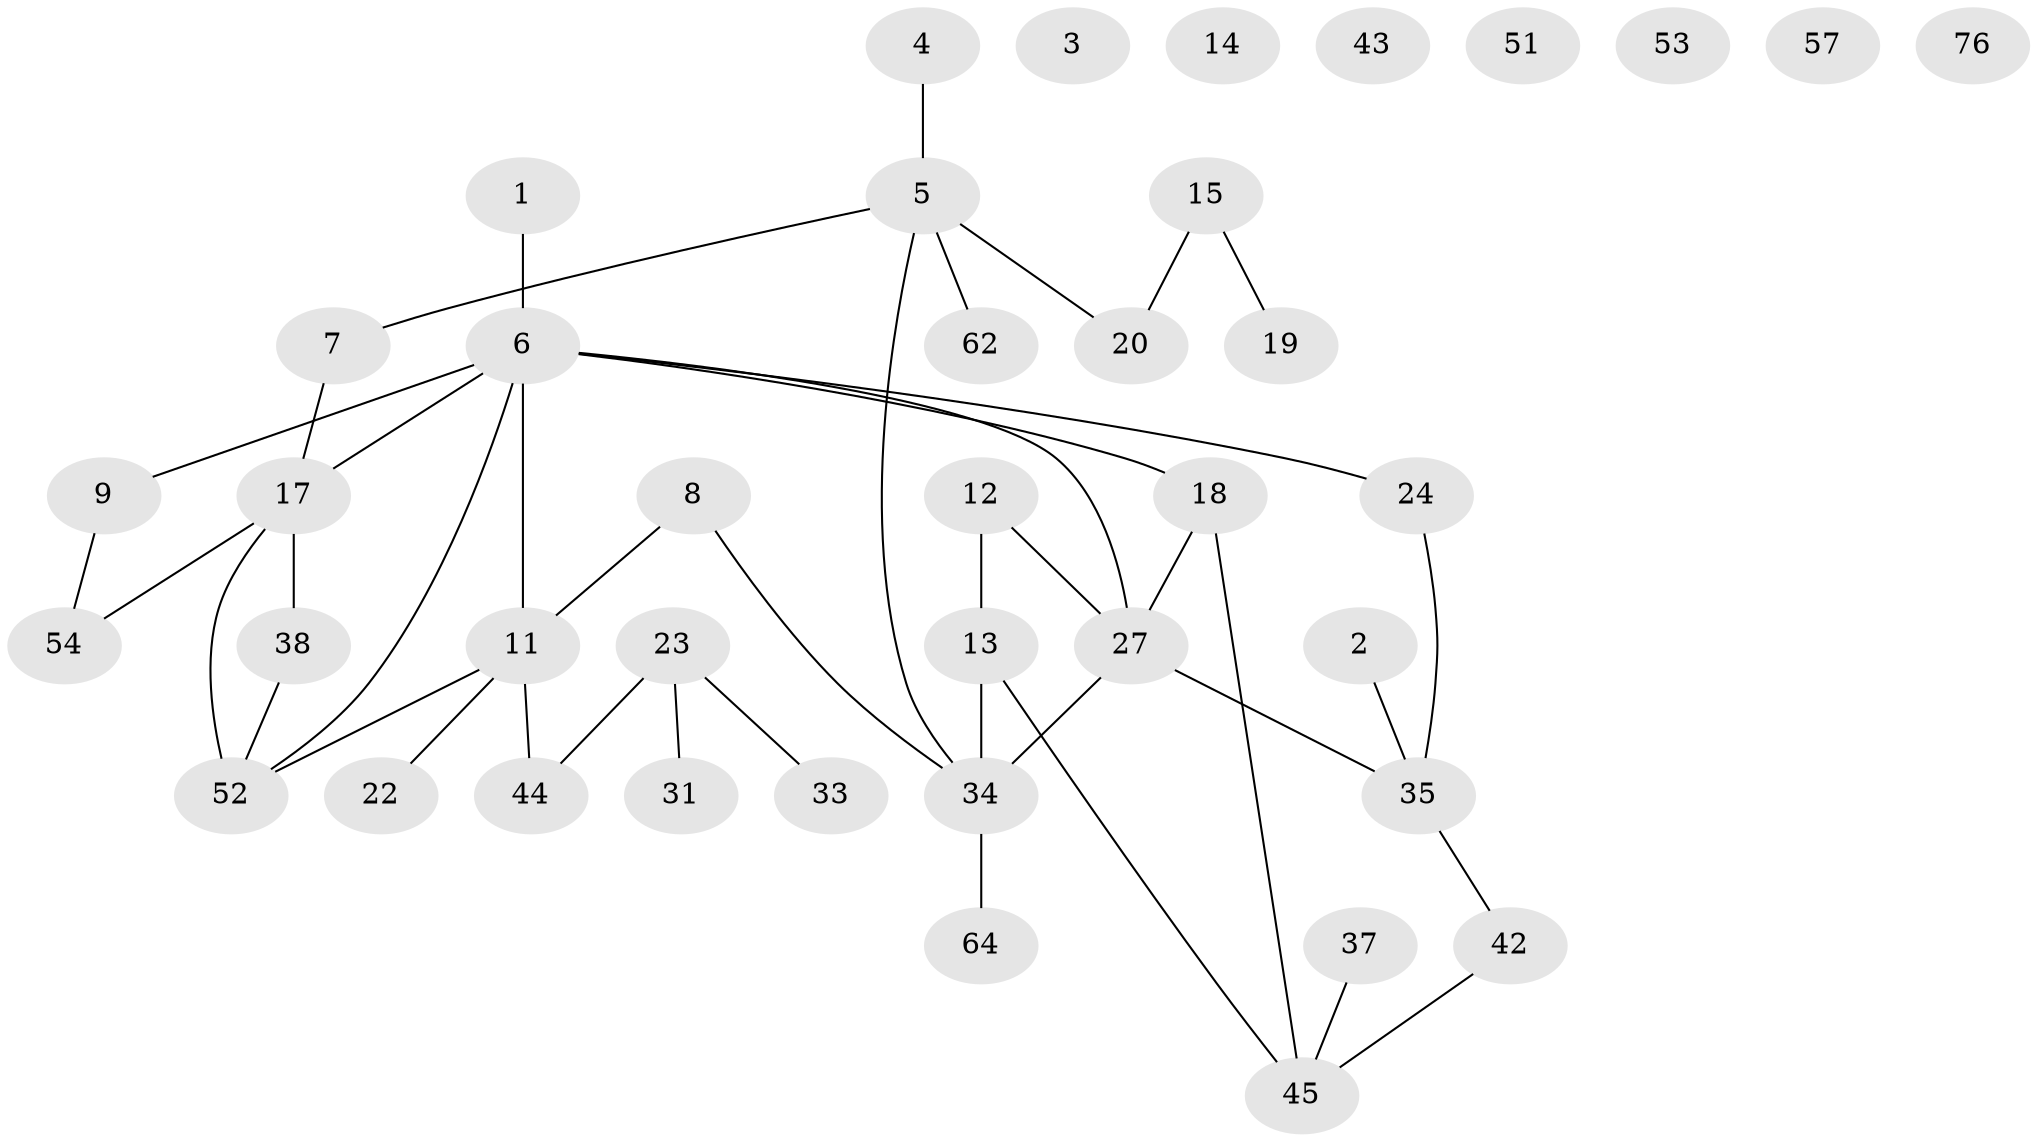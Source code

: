 // original degree distribution, {1: 0.27631578947368424, 0: 0.09210526315789473, 3: 0.25, 2: 0.2631578947368421, 4: 0.05263157894736842, 6: 0.013157894736842105, 5: 0.05263157894736842}
// Generated by graph-tools (version 1.1) at 2025/16/03/04/25 18:16:29]
// undirected, 40 vertices, 43 edges
graph export_dot {
graph [start="1"]
  node [color=gray90,style=filled];
  1;
  2;
  3;
  4 [super="+21"];
  5 [super="+10+39"];
  6 [super="+30"];
  7;
  8 [super="+16"];
  9 [super="+60"];
  11 [super="+25+41"];
  12 [super="+32"];
  13 [super="+29"];
  14;
  15 [super="+36"];
  17 [super="+65+40"];
  18 [super="+26"];
  19;
  20;
  22 [super="+28"];
  23 [super="+72"];
  24 [super="+61"];
  27 [super="+56"];
  31;
  33;
  34;
  35 [super="+70+49"];
  37 [super="+46"];
  38;
  42 [super="+47"];
  43;
  44 [super="+48"];
  45 [super="+58"];
  51;
  52 [super="+59"];
  53;
  54;
  57;
  62;
  64 [super="+74"];
  76;
  1 -- 6;
  2 -- 35;
  4 -- 5;
  5 -- 34;
  5 -- 20;
  5 -- 7;
  5 -- 62;
  6 -- 9;
  6 -- 18;
  6 -- 52;
  6 -- 24;
  6 -- 27;
  6 -- 17;
  6 -- 11;
  7 -- 17;
  8 -- 34;
  8 -- 11;
  9 -- 54;
  11 -- 22;
  11 -- 44;
  11 -- 52;
  12 -- 27;
  12 -- 13;
  13 -- 34;
  13 -- 45;
  15 -- 19;
  15 -- 20;
  17 -- 54;
  17 -- 52;
  17 -- 38;
  18 -- 27;
  18 -- 45;
  23 -- 33;
  23 -- 31;
  23 -- 44;
  24 -- 35;
  27 -- 34;
  27 -- 35;
  34 -- 64;
  35 -- 42;
  37 -- 45;
  38 -- 52;
  42 -- 45;
}
